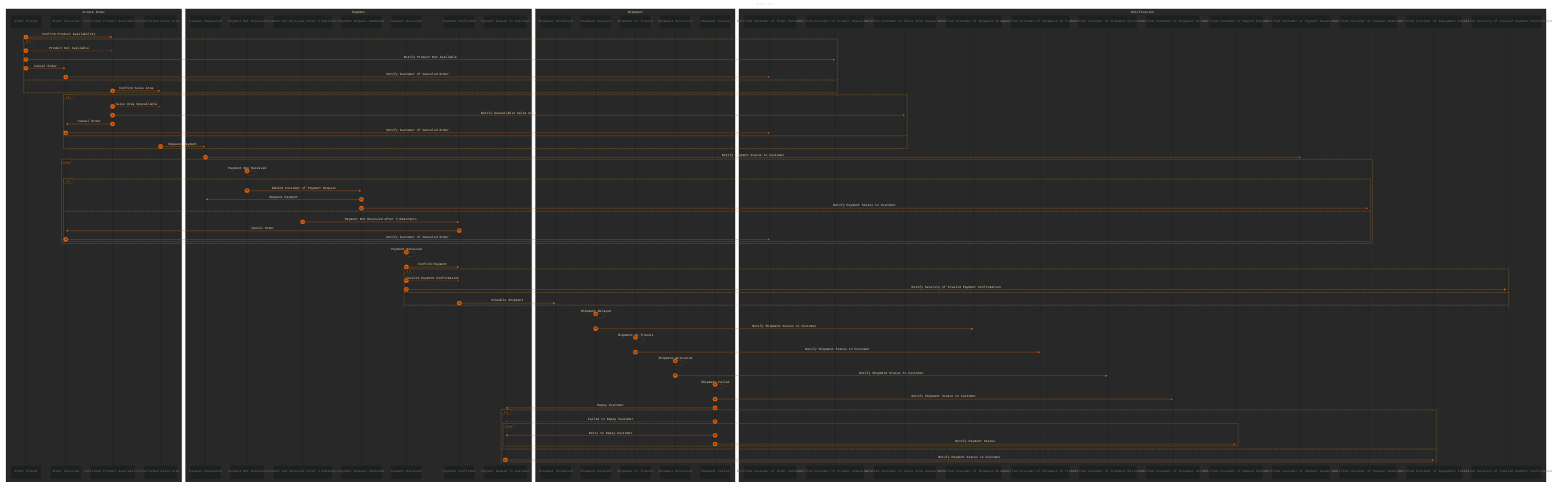 ---

config:
    layout: elk
    look: classic
    theme: base
    themeVariables:
        background: "#1D2021"
        fontFamily: "monospace"
        primaryColor: "#1D2021"
        primaryTextColor: "#EBDBB2"

        actorBorder: "#282828"
        actorTextColor: "#7C6F64"
        actorLineColor: "#1D2021"
        signalColor: "#D65D0E"
        signalTextColor: "#EBDBB2"
        labelBoxBkgColor: "#1D2021"
        labelBoxBorderColor: "#D79921"
        labelTextColor: "#D65D0E"
        loopTextColor: "#D79921"
        activationBorderColor: "#1D2021"
        activationBkgColor: "#D79921"
        sequenceNumberColor: "#000000"

---

sequenceDiagram
    title Order Saga
    autonumber

    box rgb(40, 40, 40) Create Order
        participant A1 as Order Placed
        participant A0 as Order Canceled
        participant A2 as Confirmed Product Availability
        participant A3 as Confirmed Sales Area
    end
    box rgb(40, 40, 40) Payment
        participant B1 as Payment Requested
        participant B3 as Payment Not Received
        participant B4 as Payment Not Received After 3 Reminders
        participant B7 as Payment Request Reminded
        participant B2 as Payment Received
        participant B5 as Payment Confirmed
        participant B6 as Payment Repaid To Customer
    end
    box rgb(40, 40, 40) Shipment
        participant C1 as Shipment Scheduled
        participant C2 as Shipment Delayed
        participant C3 as Shipment In Transit
        participant C4 as Shipment Delivered
        participant C5 as Shipment Failed
    end
    box rgb(40, 40, 40) Notification
        participant D0  as Notified Customer of Order Canceled
        participant D1  as Notified Customer of Product Unavailable
        participant D2  as Notified Customer of Sales Area Unavailable
        participant D3  as Notified Customer of Shipment Delayed 
        participant D4  as Notified Customer of Shipment In Transit
        participant D5  as Notified Customer of Shipment Delivered
        participant D6  as Notified Customer of Shipment Failed 
        participant D7  as Notified Customer of Repaid Payment 
        participant D8  as Notified Customer of Payment Requested 
        participant D9  as Notified Customer of Payment Reminder
        participant D10 as Notified Customer of Repayment Failed
        participant D11 as Notified Security of Invalid Payment Confirmation
    end
    
    A1->>A2: Confirm Product Availability
    
    alt
        A1--xA2: Product Not Available
        A1->>D1: Notify Product Not Available 
        A1->>A0: Cancel Order
        A0->>D0: Notify Customer of Canceled Order
    else
        A2->>A3: Confirm Sales Area
    end

    alt
        A2--xA3: Sales Area Unavailable
        A2->>D2: Notify Unavailable Sales Area
        A2->>A0: Cancel Order
        A0->>D0: Notify Customer of Canceled Order
    else
        A3->>B1: Request Payment
    end

    B1->>D8: Notify Payment Status to Customer

    loop
        B3-->B3: Payment Not Received

        alt
            B3->>B7: Remind Customer of Payment Request
            B7->>B1: Request Payment
            B7->>D9: Notify Payment Status to Customer
        else
            B4->>B5: Payment Not Received After 3 Reminders
            B5->>A0: Cancel Order
            A0->>D0: Notify Customer of Canceled Order
        end
    end

    B2-->B2: Payment Received
    B2->>B5: Confirm Payment

    alt
        B2--xB5: Invalid Payment Confirmation
        B2->>D11: Notify Security of Invalid Payment Confirmation
    else
        B5->>C1: Schedule Shipment
    end

    C2-->C2: Shipment Delayed
    C2->>D3: Notify Shipment Status to Customer

    C3-->C3: Shipment In Transit
    C3->>D4: Notify Shipment Status to Customer

    C4-->C4: Shipment Delivered
    C4->>D5: Notify Shipment Status to Customer

    C5-->C5: Shipment Failed
    C5->>D6: Notify Shipment Status to Customer
    
    C5->>B6: Repay Customer

    alt
        C5--xB6: Failed to Repay Customer

        loop
            C5->>B6: Retry to Repay Customer
            C5->>D7: Notify Payment Status
        end
    else
        B6->>D10: Notify Payment Status to Customer
    end